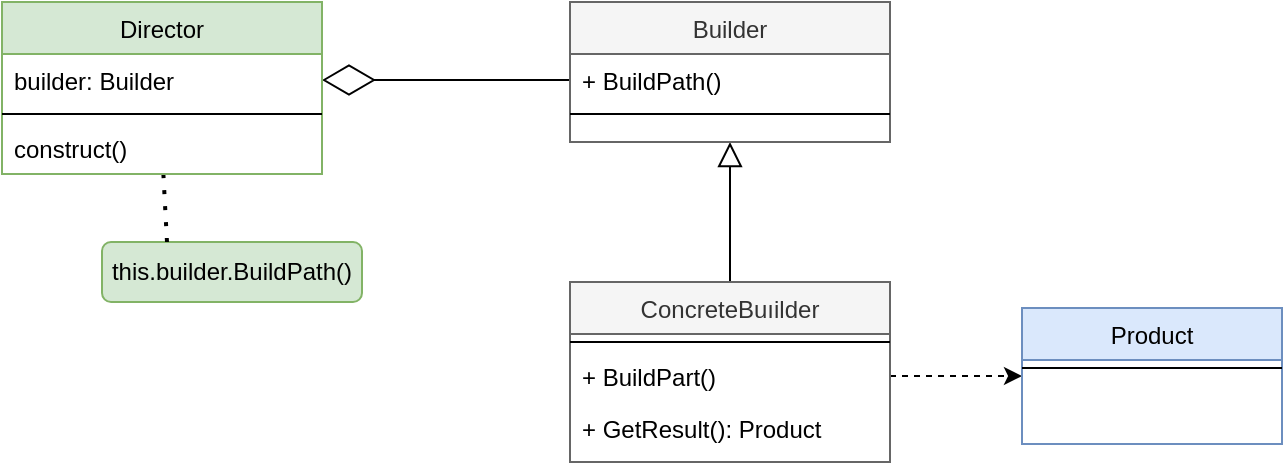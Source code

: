 <mxfile version="13.6.6" type="device"><diagram id="C5RBs43oDa-KdzZeNtuy" name="Page-1"><mxGraphModel dx="1298" dy="731" grid="1" gridSize="10" guides="1" tooltips="1" connect="1" arrows="1" fold="1" page="1" pageScale="1" pageWidth="827" pageHeight="1169" math="0" shadow="0"><root><mxCell id="WIyWlLk6GJQsqaUBKTNV-0"/><mxCell id="WIyWlLk6GJQsqaUBKTNV-1" parent="WIyWlLk6GJQsqaUBKTNV-0"/><mxCell id="tHD4s97NIE0BASSwC9Y7-20" value="" style="endArrow=block;endSize=10;endFill=0;shadow=0;strokeWidth=1;rounded=0;edgeStyle=elbowEdgeStyle;elbow=vertical;entryX=0.5;entryY=1;entryDx=0;entryDy=0;exitX=0.5;exitY=0;exitDx=0;exitDy=0;" edge="1" parent="WIyWlLk6GJQsqaUBKTNV-1" source="tHD4s97NIE0BASSwC9Y7-6" target="tHD4s97NIE0BASSwC9Y7-3"><mxGeometry width="160" relative="1" as="geometry"><mxPoint x="590" y="186" as="sourcePoint"/><mxPoint x="480" y="84" as="targetPoint"/></mxGeometry></mxCell><mxCell id="tHD4s97NIE0BASSwC9Y7-33" value="" style="endArrow=diamondThin;endFill=0;endSize=24;html=1;exitX=0;exitY=0.5;exitDx=0;exitDy=0;" edge="1" parent="WIyWlLk6GJQsqaUBKTNV-1" source="tHD4s97NIE0BASSwC9Y7-4" target="tHD4s97NIE0BASSwC9Y7-1"><mxGeometry width="160" relative="1" as="geometry"><mxPoint x="230" y="200" as="sourcePoint"/><mxPoint x="370" y="170" as="targetPoint"/></mxGeometry></mxCell><mxCell id="tHD4s97NIE0BASSwC9Y7-34" style="edgeStyle=orthogonalEdgeStyle;rounded=0;orthogonalLoop=1;jettySize=auto;html=1;entryX=0;entryY=0.5;entryDx=0;entryDy=0;dashed=1;exitX=1;exitY=0.5;exitDx=0;exitDy=0;" edge="1" parent="WIyWlLk6GJQsqaUBKTNV-1" source="tHD4s97NIE0BASSwC9Y7-22" target="tHD4s97NIE0BASSwC9Y7-24"><mxGeometry relative="1" as="geometry"><mxPoint x="574" y="253" as="sourcePoint"/></mxGeometry></mxCell><mxCell id="tHD4s97NIE0BASSwC9Y7-35" value="this.builder.BuildPath()" style="rounded=1;whiteSpace=wrap;html=1;fillColor=#d5e8d4;strokeColor=#82b366;" vertex="1" parent="WIyWlLk6GJQsqaUBKTNV-1"><mxGeometry x="100" y="160" width="130" height="30" as="geometry"/></mxCell><mxCell id="tHD4s97NIE0BASSwC9Y7-36" value="" style="endArrow=none;dashed=1;html=1;dashPattern=1 3;strokeWidth=2;exitX=0.25;exitY=0;exitDx=0;exitDy=0;rounded=1;sketch=0;shadow=0;" edge="1" parent="WIyWlLk6GJQsqaUBKTNV-1" source="tHD4s97NIE0BASSwC9Y7-35" target="tHD4s97NIE0BASSwC9Y7-19"><mxGeometry width="50" height="50" relative="1" as="geometry"><mxPoint x="120" y="250" as="sourcePoint"/><mxPoint x="170" y="200" as="targetPoint"/></mxGeometry></mxCell><mxCell id="tHD4s97NIE0BASSwC9Y7-0" value="Director" style="swimlane;fontStyle=0;align=center;verticalAlign=top;childLayout=stackLayout;horizontal=1;startSize=26;horizontalStack=0;resizeParent=1;resizeLast=0;collapsible=1;marginBottom=0;rounded=0;shadow=0;strokeWidth=1;fillColor=#d5e8d4;strokeColor=#82b366;" vertex="1" parent="WIyWlLk6GJQsqaUBKTNV-1"><mxGeometry x="50" y="40" width="160" height="86" as="geometry"><mxRectangle x="340" y="380" width="170" height="26" as="alternateBounds"/></mxGeometry></mxCell><mxCell id="tHD4s97NIE0BASSwC9Y7-1" value="builder: Builder" style="text;align=left;verticalAlign=top;spacingLeft=4;spacingRight=4;overflow=hidden;rotatable=0;points=[[0,0.5],[1,0.5]];portConstraint=eastwest;" vertex="1" parent="tHD4s97NIE0BASSwC9Y7-0"><mxGeometry y="26" width="160" height="26" as="geometry"/></mxCell><mxCell id="tHD4s97NIE0BASSwC9Y7-2" value="" style="line;html=1;strokeWidth=1;align=left;verticalAlign=middle;spacingTop=-1;spacingLeft=3;spacingRight=3;rotatable=0;labelPosition=right;points=[];portConstraint=eastwest;" vertex="1" parent="tHD4s97NIE0BASSwC9Y7-0"><mxGeometry y="52" width="160" height="8" as="geometry"/></mxCell><mxCell id="tHD4s97NIE0BASSwC9Y7-19" value="construct()" style="text;align=left;verticalAlign=top;spacingLeft=4;spacingRight=4;overflow=hidden;rotatable=0;points=[[0,0.5],[1,0.5]];portConstraint=eastwest;" vertex="1" parent="tHD4s97NIE0BASSwC9Y7-0"><mxGeometry y="60" width="160" height="26" as="geometry"/></mxCell><mxCell id="tHD4s97NIE0BASSwC9Y7-3" value="Builder" style="swimlane;fontStyle=0;align=center;verticalAlign=top;childLayout=stackLayout;horizontal=1;startSize=26;horizontalStack=0;resizeParent=1;resizeLast=0;collapsible=1;marginBottom=0;rounded=0;shadow=0;strokeWidth=1;fillColor=#f5f5f5;strokeColor=#666666;fontColor=#333333;" vertex="1" parent="WIyWlLk6GJQsqaUBKTNV-1"><mxGeometry x="334" y="40" width="160" height="70" as="geometry"><mxRectangle x="340" y="380" width="170" height="26" as="alternateBounds"/></mxGeometry></mxCell><mxCell id="tHD4s97NIE0BASSwC9Y7-4" value="+ BuildPath()" style="text;align=left;verticalAlign=top;spacingLeft=4;spacingRight=4;overflow=hidden;rotatable=0;points=[[0,0.5],[1,0.5]];portConstraint=eastwest;" vertex="1" parent="tHD4s97NIE0BASSwC9Y7-3"><mxGeometry y="26" width="160" height="26" as="geometry"/></mxCell><mxCell id="tHD4s97NIE0BASSwC9Y7-5" value="" style="line;html=1;strokeWidth=1;align=left;verticalAlign=middle;spacingTop=-1;spacingLeft=3;spacingRight=3;rotatable=0;labelPosition=right;points=[];portConstraint=eastwest;" vertex="1" parent="tHD4s97NIE0BASSwC9Y7-3"><mxGeometry y="52" width="160" height="8" as="geometry"/></mxCell><mxCell id="tHD4s97NIE0BASSwC9Y7-6" value="ConcreteBuıilder" style="swimlane;fontStyle=0;align=center;verticalAlign=top;childLayout=stackLayout;horizontal=1;startSize=26;horizontalStack=0;resizeParent=1;resizeLast=0;collapsible=1;marginBottom=0;rounded=0;shadow=0;strokeWidth=1;fillColor=#f5f5f5;strokeColor=#666666;fontColor=#333333;" vertex="1" parent="WIyWlLk6GJQsqaUBKTNV-1"><mxGeometry x="334" y="180" width="160" height="90" as="geometry"><mxRectangle x="340" y="380" width="170" height="26" as="alternateBounds"/></mxGeometry></mxCell><mxCell id="tHD4s97NIE0BASSwC9Y7-8" value="" style="line;html=1;strokeWidth=1;align=left;verticalAlign=middle;spacingTop=-1;spacingLeft=3;spacingRight=3;rotatable=0;labelPosition=right;points=[];portConstraint=eastwest;" vertex="1" parent="tHD4s97NIE0BASSwC9Y7-6"><mxGeometry y="26" width="160" height="8" as="geometry"/></mxCell><mxCell id="tHD4s97NIE0BASSwC9Y7-22" value="+ BuildPart()" style="text;align=left;verticalAlign=top;spacingLeft=4;spacingRight=4;overflow=hidden;rotatable=0;points=[[0,0.5],[1,0.5]];portConstraint=eastwest;" vertex="1" parent="tHD4s97NIE0BASSwC9Y7-6"><mxGeometry y="34" width="160" height="26" as="geometry"/></mxCell><mxCell id="tHD4s97NIE0BASSwC9Y7-11" value="+ GetResult(): Product" style="text;align=left;verticalAlign=top;spacingLeft=4;spacingRight=4;overflow=hidden;rotatable=0;points=[[0,0.5],[1,0.5]];portConstraint=eastwest;" vertex="1" parent="tHD4s97NIE0BASSwC9Y7-6"><mxGeometry y="60" width="160" height="26" as="geometry"/></mxCell><mxCell id="tHD4s97NIE0BASSwC9Y7-24" value="Product" style="swimlane;fontStyle=0;align=center;verticalAlign=top;childLayout=stackLayout;horizontal=1;startSize=26;horizontalStack=0;resizeParent=1;resizeLast=0;collapsible=1;marginBottom=0;rounded=0;shadow=0;strokeWidth=1;fillColor=#dae8fc;strokeColor=#6c8ebf;" vertex="1" parent="WIyWlLk6GJQsqaUBKTNV-1"><mxGeometry x="560" y="193" width="130" height="68" as="geometry"><mxRectangle x="340" y="380" width="170" height="26" as="alternateBounds"/></mxGeometry></mxCell><mxCell id="tHD4s97NIE0BASSwC9Y7-25" value="" style="line;html=1;strokeWidth=1;align=left;verticalAlign=middle;spacingTop=-1;spacingLeft=3;spacingRight=3;rotatable=0;labelPosition=right;points=[];portConstraint=eastwest;" vertex="1" parent="tHD4s97NIE0BASSwC9Y7-24"><mxGeometry y="26" width="130" height="8" as="geometry"/></mxCell></root></mxGraphModel></diagram></mxfile>